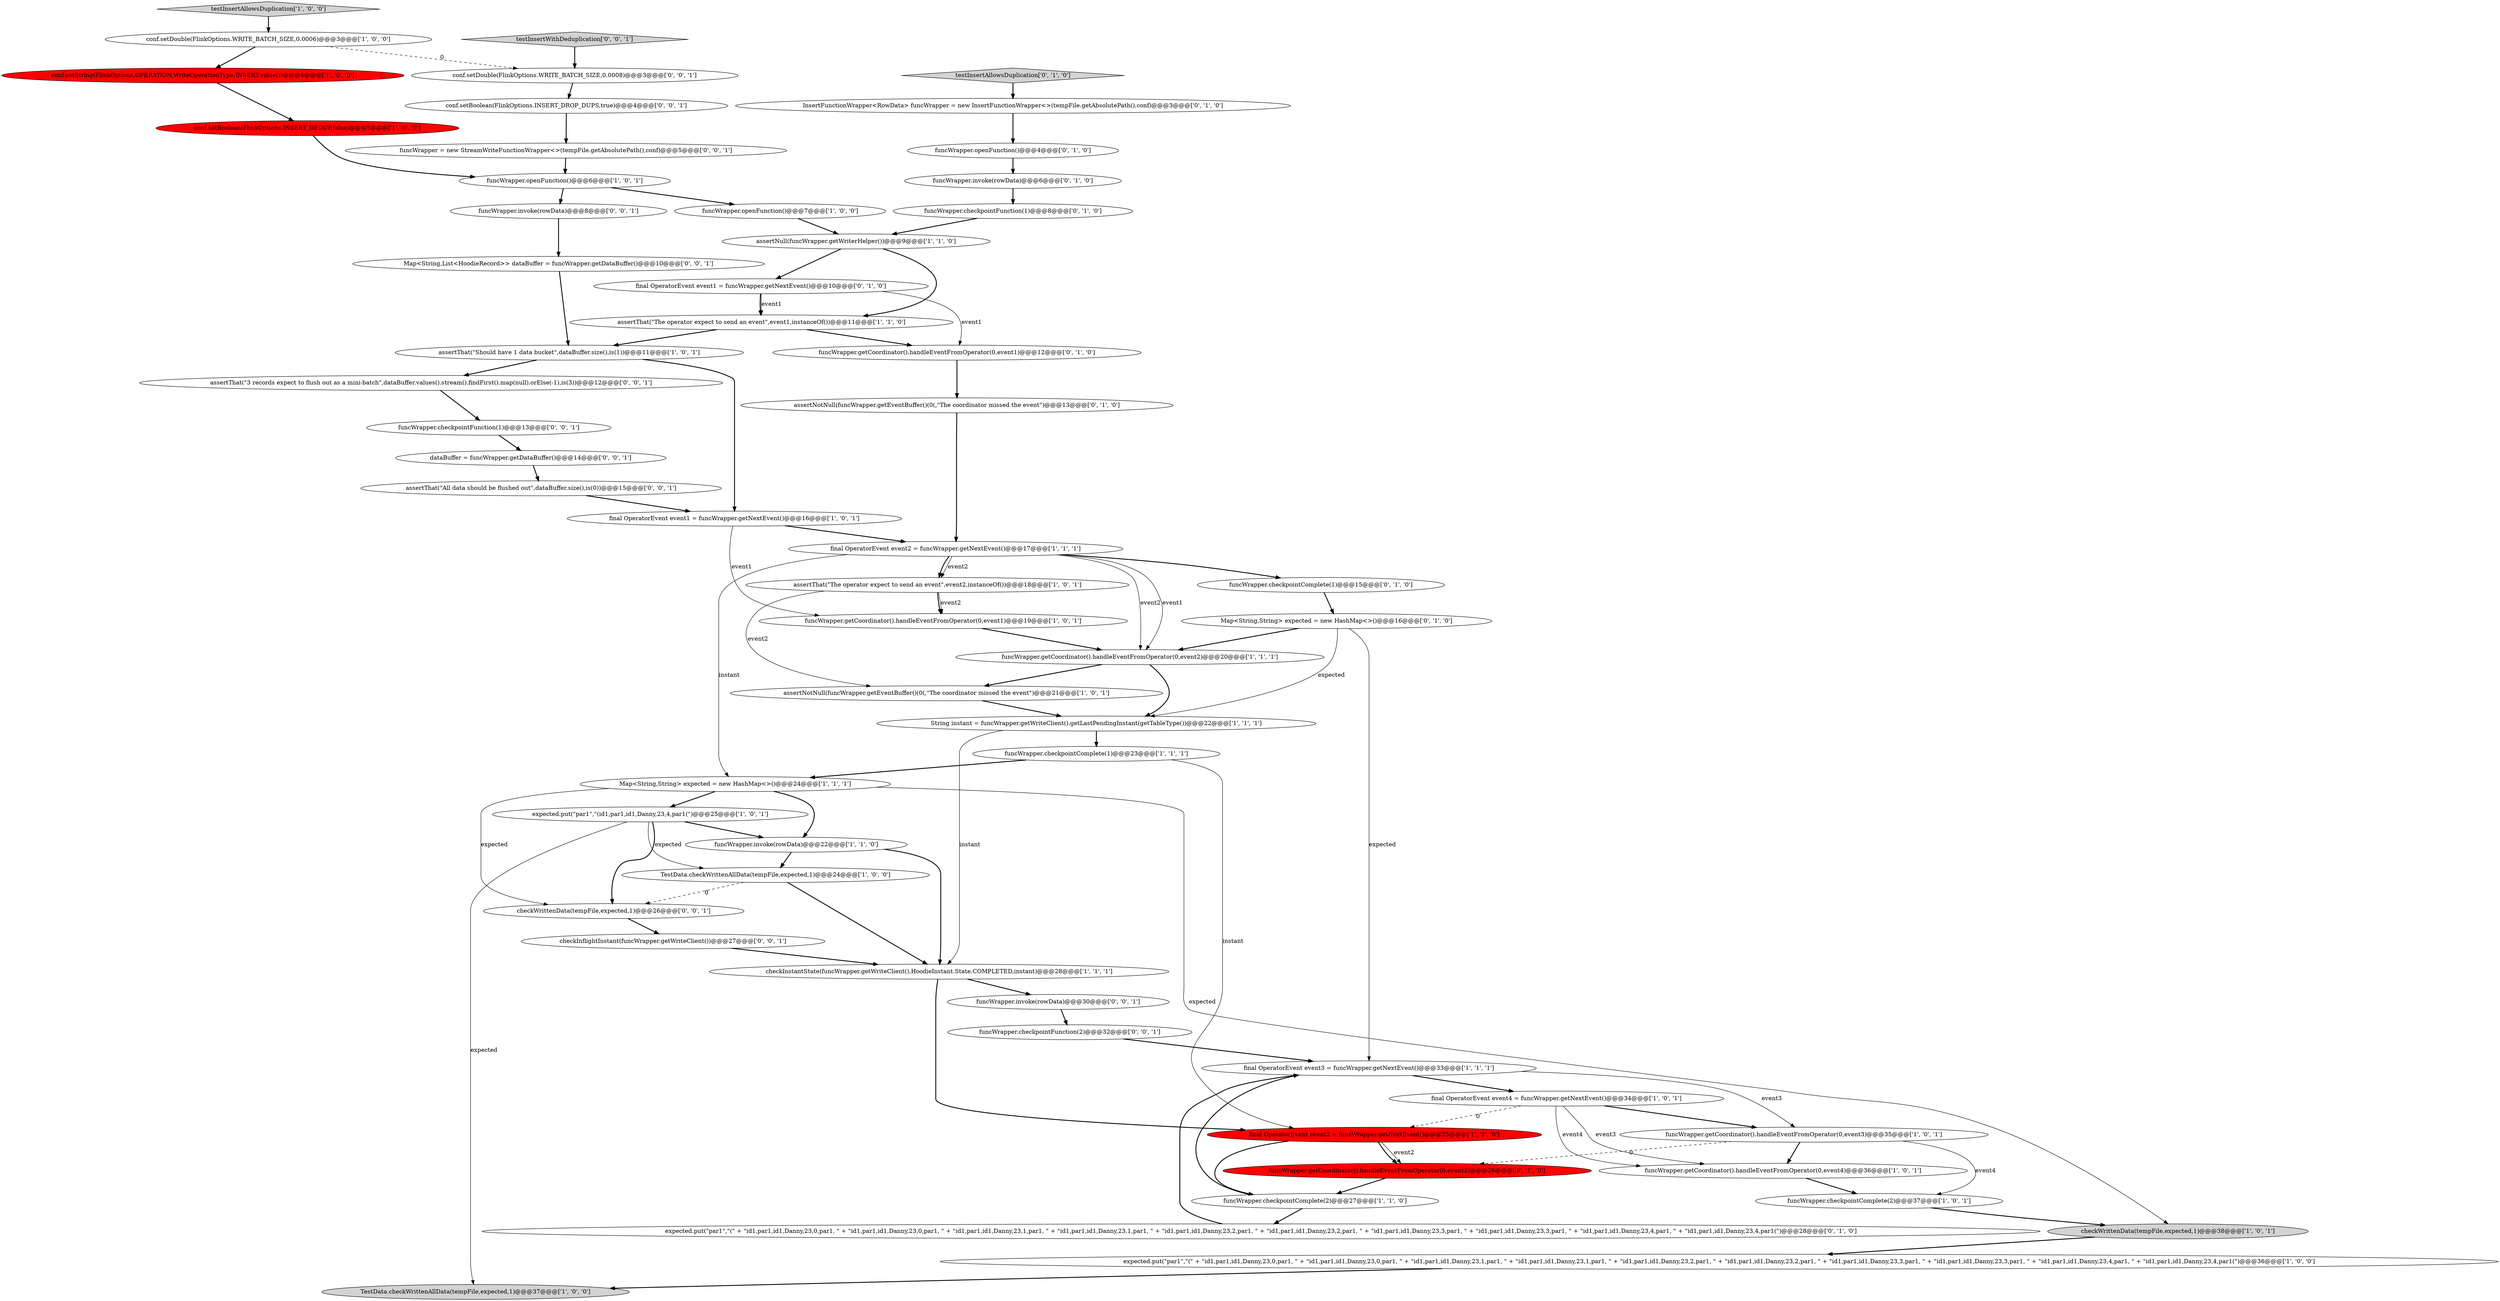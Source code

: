 digraph {
48 [style = filled, label = "funcWrapper.checkpointFunction(2)@@@32@@@['0', '0', '1']", fillcolor = white, shape = ellipse image = "AAA0AAABBB3BBB"];
52 [style = filled, label = "Map<String,List<HoodieRecord>> dataBuffer = funcWrapper.getDataBuffer()@@@10@@@['0', '0', '1']", fillcolor = white, shape = ellipse image = "AAA0AAABBB3BBB"];
13 [style = filled, label = "conf.setString(FlinkOptions.OPERATION,WriteOperationType.INSERT.value())@@@4@@@['1', '0', '0']", fillcolor = red, shape = ellipse image = "AAA1AAABBB1BBB"];
16 [style = filled, label = "funcWrapper.openFunction()@@@7@@@['1', '0', '0']", fillcolor = white, shape = ellipse image = "AAA0AAABBB1BBB"];
33 [style = filled, label = "funcWrapper.checkpointComplete(1)@@@15@@@['0', '1', '0']", fillcolor = white, shape = ellipse image = "AAA0AAABBB2BBB"];
40 [style = filled, label = "funcWrapper.openFunction()@@@4@@@['0', '1', '0']", fillcolor = white, shape = ellipse image = "AAA0AAABBB2BBB"];
5 [style = filled, label = "funcWrapper.invoke(rowData)@@@22@@@['1', '1', '0']", fillcolor = white, shape = ellipse image = "AAA0AAABBB1BBB"];
3 [style = filled, label = "String instant = funcWrapper.getWriteClient().getLastPendingInstant(getTableType())@@@22@@@['1', '1', '1']", fillcolor = white, shape = ellipse image = "AAA0AAABBB1BBB"];
41 [style = filled, label = "final OperatorEvent event1 = funcWrapper.getNextEvent()@@@10@@@['0', '1', '0']", fillcolor = white, shape = ellipse image = "AAA0AAABBB2BBB"];
0 [style = filled, label = "final OperatorEvent event2 = funcWrapper.getNextEvent()@@@25@@@['1', '1', '0']", fillcolor = red, shape = ellipse image = "AAA1AAABBB1BBB"];
27 [style = filled, label = "expected.put(\"par1\",\"(id1,par1,id1,Danny,23,4,par1(\")@@@25@@@['1', '0', '1']", fillcolor = white, shape = ellipse image = "AAA0AAABBB1BBB"];
15 [style = filled, label = "assertThat(\"The operator expect to send an event\",event1,instanceOf())@@@11@@@['1', '1', '0']", fillcolor = white, shape = ellipse image = "AAA0AAABBB1BBB"];
31 [style = filled, label = "assertThat(\"The operator expect to send an event\",event2,instanceOf())@@@18@@@['1', '0', '1']", fillcolor = white, shape = ellipse image = "AAA0AAABBB1BBB"];
6 [style = filled, label = "funcWrapper.getCoordinator().handleEventFromOperator(0,event4)@@@36@@@['1', '0', '1']", fillcolor = white, shape = ellipse image = "AAA0AAABBB1BBB"];
26 [style = filled, label = "TestData.checkWrittenAllData(tempFile,expected,1)@@@37@@@['1', '0', '0']", fillcolor = lightgray, shape = ellipse image = "AAA0AAABBB1BBB"];
36 [style = filled, label = "expected.put(\"par1\",\"(\" + \"id1,par1,id1,Danny,23,0,par1, \" + \"id1,par1,id1,Danny,23,0,par1, \" + \"id1,par1,id1,Danny,23,1,par1, \" + \"id1,par1,id1,Danny,23,1,par1, \" + \"id1,par1,id1,Danny,23,2,par1, \" + \"id1,par1,id1,Danny,23,2,par1, \" + \"id1,par1,id1,Danny,23,3,par1, \" + \"id1,par1,id1,Danny,23,3,par1, \" + \"id1,par1,id1,Danny,23,4,par1, \" + \"id1,par1,id1,Danny,23,4,par1(\")@@@28@@@['0', '1', '0']", fillcolor = white, shape = ellipse image = "AAA0AAABBB2BBB"];
7 [style = filled, label = "assertNotNull(funcWrapper.getEventBuffer()(0(,\"The coordinator missed the event\")@@@21@@@['1', '0', '1']", fillcolor = white, shape = ellipse image = "AAA0AAABBB1BBB"];
4 [style = filled, label = "funcWrapper.getCoordinator().handleEventFromOperator(0,event2)@@@20@@@['1', '1', '1']", fillcolor = white, shape = ellipse image = "AAA0AAABBB1BBB"];
11 [style = filled, label = "assertNull(funcWrapper.getWriterHelper())@@@9@@@['1', '1', '0']", fillcolor = white, shape = ellipse image = "AAA0AAABBB1BBB"];
17 [style = filled, label = "assertThat(\"Should have 1 data bucket\",dataBuffer.size(),is(1))@@@11@@@['1', '0', '1']", fillcolor = white, shape = ellipse image = "AAA0AAABBB1BBB"];
25 [style = filled, label = "final OperatorEvent event3 = funcWrapper.getNextEvent()@@@33@@@['1', '1', '1']", fillcolor = white, shape = ellipse image = "AAA0AAABBB1BBB"];
30 [style = filled, label = "testInsertAllowsDuplication['1', '0', '0']", fillcolor = lightgray, shape = diamond image = "AAA0AAABBB1BBB"];
50 [style = filled, label = "dataBuffer = funcWrapper.getDataBuffer()@@@14@@@['0', '0', '1']", fillcolor = white, shape = ellipse image = "AAA0AAABBB3BBB"];
54 [style = filled, label = "conf.setDouble(FlinkOptions.WRITE_BATCH_SIZE,0.0008)@@@3@@@['0', '0', '1']", fillcolor = white, shape = ellipse image = "AAA0AAABBB3BBB"];
46 [style = filled, label = "funcWrapper.invoke(rowData)@@@8@@@['0', '0', '1']", fillcolor = white, shape = ellipse image = "AAA0AAABBB3BBB"];
51 [style = filled, label = "funcWrapper.checkpointFunction(1)@@@13@@@['0', '0', '1']", fillcolor = white, shape = ellipse image = "AAA0AAABBB3BBB"];
32 [style = filled, label = "funcWrapper.invoke(rowData)@@@6@@@['0', '1', '0']", fillcolor = white, shape = ellipse image = "AAA0AAABBB2BBB"];
35 [style = filled, label = "InsertFunctionWrapper<RowData> funcWrapper = new InsertFunctionWrapper<>(tempFile.getAbsolutePath(),conf)@@@3@@@['0', '1', '0']", fillcolor = white, shape = ellipse image = "AAA0AAABBB2BBB"];
53 [style = filled, label = "checkWrittenData(tempFile,expected,1)@@@26@@@['0', '0', '1']", fillcolor = white, shape = ellipse image = "AAA0AAABBB3BBB"];
55 [style = filled, label = "conf.setBoolean(FlinkOptions.INSERT_DROP_DUPS,true)@@@4@@@['0', '0', '1']", fillcolor = white, shape = ellipse image = "AAA0AAABBB3BBB"];
29 [style = filled, label = "conf.setDouble(FlinkOptions.WRITE_BATCH_SIZE,0.0006)@@@3@@@['1', '0', '0']", fillcolor = white, shape = ellipse image = "AAA0AAABBB1BBB"];
34 [style = filled, label = "assertNotNull(funcWrapper.getEventBuffer()(0(,\"The coordinator missed the event\")@@@13@@@['0', '1', '0']", fillcolor = white, shape = ellipse image = "AAA0AAABBB2BBB"];
8 [style = filled, label = "checkInstantState(funcWrapper.getWriteClient(),HoodieInstant.State.COMPLETED,instant)@@@28@@@['1', '1', '1']", fillcolor = white, shape = ellipse image = "AAA0AAABBB1BBB"];
23 [style = filled, label = "TestData.checkWrittenAllData(tempFile,expected,1)@@@24@@@['1', '0', '0']", fillcolor = white, shape = ellipse image = "AAA0AAABBB1BBB"];
10 [style = filled, label = "expected.put(\"par1\",\"(\" + \"id1,par1,id1,Danny,23,0,par1, \" + \"id1,par1,id1,Danny,23,0,par1, \" + \"id1,par1,id1,Danny,23,1,par1, \" + \"id1,par1,id1,Danny,23,1,par1, \" + \"id1,par1,id1,Danny,23,2,par1, \" + \"id1,par1,id1,Danny,23,2,par1, \" + \"id1,par1,id1,Danny,23,3,par1, \" + \"id1,par1,id1,Danny,23,3,par1, \" + \"id1,par1,id1,Danny,23,4,par1, \" + \"id1,par1,id1,Danny,23,4,par1(\")@@@36@@@['1', '0', '0']", fillcolor = white, shape = ellipse image = "AAA0AAABBB1BBB"];
57 [style = filled, label = "checkInflightInstant(funcWrapper.getWriteClient())@@@27@@@['0', '0', '1']", fillcolor = white, shape = ellipse image = "AAA0AAABBB3BBB"];
20 [style = filled, label = "final OperatorEvent event1 = funcWrapper.getNextEvent()@@@16@@@['1', '0', '1']", fillcolor = white, shape = ellipse image = "AAA0AAABBB1BBB"];
19 [style = filled, label = "funcWrapper.checkpointComplete(2)@@@27@@@['1', '1', '0']", fillcolor = white, shape = ellipse image = "AAA0AAABBB1BBB"];
21 [style = filled, label = "conf.setBoolean(FlinkOptions.INSERT_DEDUP,false)@@@5@@@['1', '0', '0']", fillcolor = red, shape = ellipse image = "AAA1AAABBB1BBB"];
39 [style = filled, label = "funcWrapper.checkpointFunction(1)@@@8@@@['0', '1', '0']", fillcolor = white, shape = ellipse image = "AAA0AAABBB2BBB"];
24 [style = filled, label = "final OperatorEvent event2 = funcWrapper.getNextEvent()@@@17@@@['1', '1', '1']", fillcolor = white, shape = ellipse image = "AAA0AAABBB1BBB"];
56 [style = filled, label = "funcWrapper.invoke(rowData)@@@30@@@['0', '0', '1']", fillcolor = white, shape = ellipse image = "AAA0AAABBB3BBB"];
37 [style = filled, label = "funcWrapper.getCoordinator().handleEventFromOperator(0,event1)@@@12@@@['0', '1', '0']", fillcolor = white, shape = ellipse image = "AAA0AAABBB2BBB"];
1 [style = filled, label = "funcWrapper.checkpointComplete(2)@@@37@@@['1', '0', '1']", fillcolor = white, shape = ellipse image = "AAA0AAABBB1BBB"];
2 [style = filled, label = "checkWrittenData(tempFile,expected,1)@@@38@@@['1', '0', '1']", fillcolor = lightgray, shape = ellipse image = "AAA0AAABBB1BBB"];
14 [style = filled, label = "funcWrapper.openFunction()@@@6@@@['1', '0', '1']", fillcolor = white, shape = ellipse image = "AAA0AAABBB1BBB"];
38 [style = filled, label = "Map<String,String> expected = new HashMap<>()@@@16@@@['0', '1', '0']", fillcolor = white, shape = ellipse image = "AAA0AAABBB2BBB"];
42 [style = filled, label = "funcWrapper.getCoordinator().handleEventFromOperator(0,event2)@@@26@@@['0', '1', '0']", fillcolor = red, shape = ellipse image = "AAA1AAABBB2BBB"];
22 [style = filled, label = "Map<String,String> expected = new HashMap<>()@@@24@@@['1', '1', '1']", fillcolor = white, shape = ellipse image = "AAA0AAABBB1BBB"];
44 [style = filled, label = "funcWrapper = new StreamWriteFunctionWrapper<>(tempFile.getAbsolutePath(),conf)@@@5@@@['0', '0', '1']", fillcolor = white, shape = ellipse image = "AAA0AAABBB3BBB"];
18 [style = filled, label = "final OperatorEvent event4 = funcWrapper.getNextEvent()@@@34@@@['1', '0', '1']", fillcolor = white, shape = ellipse image = "AAA0AAABBB1BBB"];
47 [style = filled, label = "testInsertWithDeduplication['0', '0', '1']", fillcolor = lightgray, shape = diamond image = "AAA0AAABBB3BBB"];
45 [style = filled, label = "assertThat(\"3 records expect to flush out as a mini-batch\",dataBuffer.values().stream().findFirst().map(null).orElse(-1),is(3))@@@12@@@['0', '0', '1']", fillcolor = white, shape = ellipse image = "AAA0AAABBB3BBB"];
9 [style = filled, label = "funcWrapper.checkpointComplete(1)@@@23@@@['1', '1', '1']", fillcolor = white, shape = ellipse image = "AAA0AAABBB1BBB"];
43 [style = filled, label = "testInsertAllowsDuplication['0', '1', '0']", fillcolor = lightgray, shape = diamond image = "AAA0AAABBB2BBB"];
49 [style = filled, label = "assertThat(\"All data should be flushed out\",dataBuffer.size(),is(0))@@@15@@@['0', '0', '1']", fillcolor = white, shape = ellipse image = "AAA0AAABBB3BBB"];
28 [style = filled, label = "funcWrapper.getCoordinator().handleEventFromOperator(0,event3)@@@35@@@['1', '0', '1']", fillcolor = white, shape = ellipse image = "AAA0AAABBB1BBB"];
12 [style = filled, label = "funcWrapper.getCoordinator().handleEventFromOperator(0,event1)@@@19@@@['1', '0', '1']", fillcolor = white, shape = ellipse image = "AAA0AAABBB1BBB"];
54->55 [style = bold, label=""];
28->6 [style = bold, label=""];
18->0 [style = dashed, label="0"];
41->15 [style = bold, label=""];
24->4 [style = solid, label="event2"];
57->8 [style = bold, label=""];
38->4 [style = bold, label=""];
17->45 [style = bold, label=""];
19->36 [style = bold, label=""];
30->29 [style = bold, label=""];
8->0 [style = bold, label=""];
15->17 [style = bold, label=""];
34->24 [style = bold, label=""];
51->50 [style = bold, label=""];
38->3 [style = solid, label="expected"];
43->35 [style = bold, label=""];
14->46 [style = bold, label=""];
27->23 [style = solid, label="expected"];
24->4 [style = solid, label="event1"];
27->5 [style = bold, label=""];
42->19 [style = bold, label=""];
17->20 [style = bold, label=""];
22->53 [style = solid, label="expected"];
14->16 [style = bold, label=""];
4->3 [style = bold, label=""];
3->8 [style = solid, label="instant"];
28->1 [style = solid, label="event4"];
5->23 [style = bold, label=""];
0->19 [style = bold, label=""];
27->53 [style = bold, label=""];
0->42 [style = bold, label=""];
29->54 [style = dashed, label="0"];
28->42 [style = dashed, label="0"];
10->26 [style = bold, label=""];
23->8 [style = bold, label=""];
24->31 [style = solid, label="event2"];
22->5 [style = bold, label=""];
18->28 [style = bold, label=""];
50->49 [style = bold, label=""];
19->25 [style = bold, label=""];
35->40 [style = bold, label=""];
36->25 [style = bold, label=""];
47->54 [style = bold, label=""];
31->12 [style = solid, label="event2"];
56->48 [style = bold, label=""];
9->22 [style = bold, label=""];
45->51 [style = bold, label=""];
25->18 [style = bold, label=""];
41->15 [style = solid, label="event1"];
44->14 [style = bold, label=""];
25->28 [style = solid, label="event3"];
2->10 [style = bold, label=""];
27->26 [style = solid, label="expected"];
31->12 [style = bold, label=""];
4->7 [style = bold, label=""];
24->22 [style = solid, label="instant"];
3->9 [style = bold, label=""];
11->41 [style = bold, label=""];
6->1 [style = bold, label=""];
24->33 [style = bold, label=""];
24->31 [style = bold, label=""];
40->32 [style = bold, label=""];
32->39 [style = bold, label=""];
1->2 [style = bold, label=""];
18->6 [style = solid, label="event4"];
15->37 [style = bold, label=""];
49->20 [style = bold, label=""];
21->14 [style = bold, label=""];
23->53 [style = dashed, label="0"];
5->8 [style = bold, label=""];
8->56 [style = bold, label=""];
16->11 [style = bold, label=""];
38->25 [style = solid, label="expected"];
53->57 [style = bold, label=""];
31->7 [style = solid, label="event2"];
9->0 [style = solid, label="instant"];
39->11 [style = bold, label=""];
46->52 [style = bold, label=""];
52->17 [style = bold, label=""];
20->12 [style = solid, label="event1"];
41->37 [style = solid, label="event1"];
7->3 [style = bold, label=""];
11->15 [style = bold, label=""];
55->44 [style = bold, label=""];
18->6 [style = solid, label="event3"];
12->4 [style = bold, label=""];
22->27 [style = bold, label=""];
0->42 [style = solid, label="event2"];
37->34 [style = bold, label=""];
48->25 [style = bold, label=""];
22->2 [style = solid, label="expected"];
33->38 [style = bold, label=""];
20->24 [style = bold, label=""];
13->21 [style = bold, label=""];
29->13 [style = bold, label=""];
}
